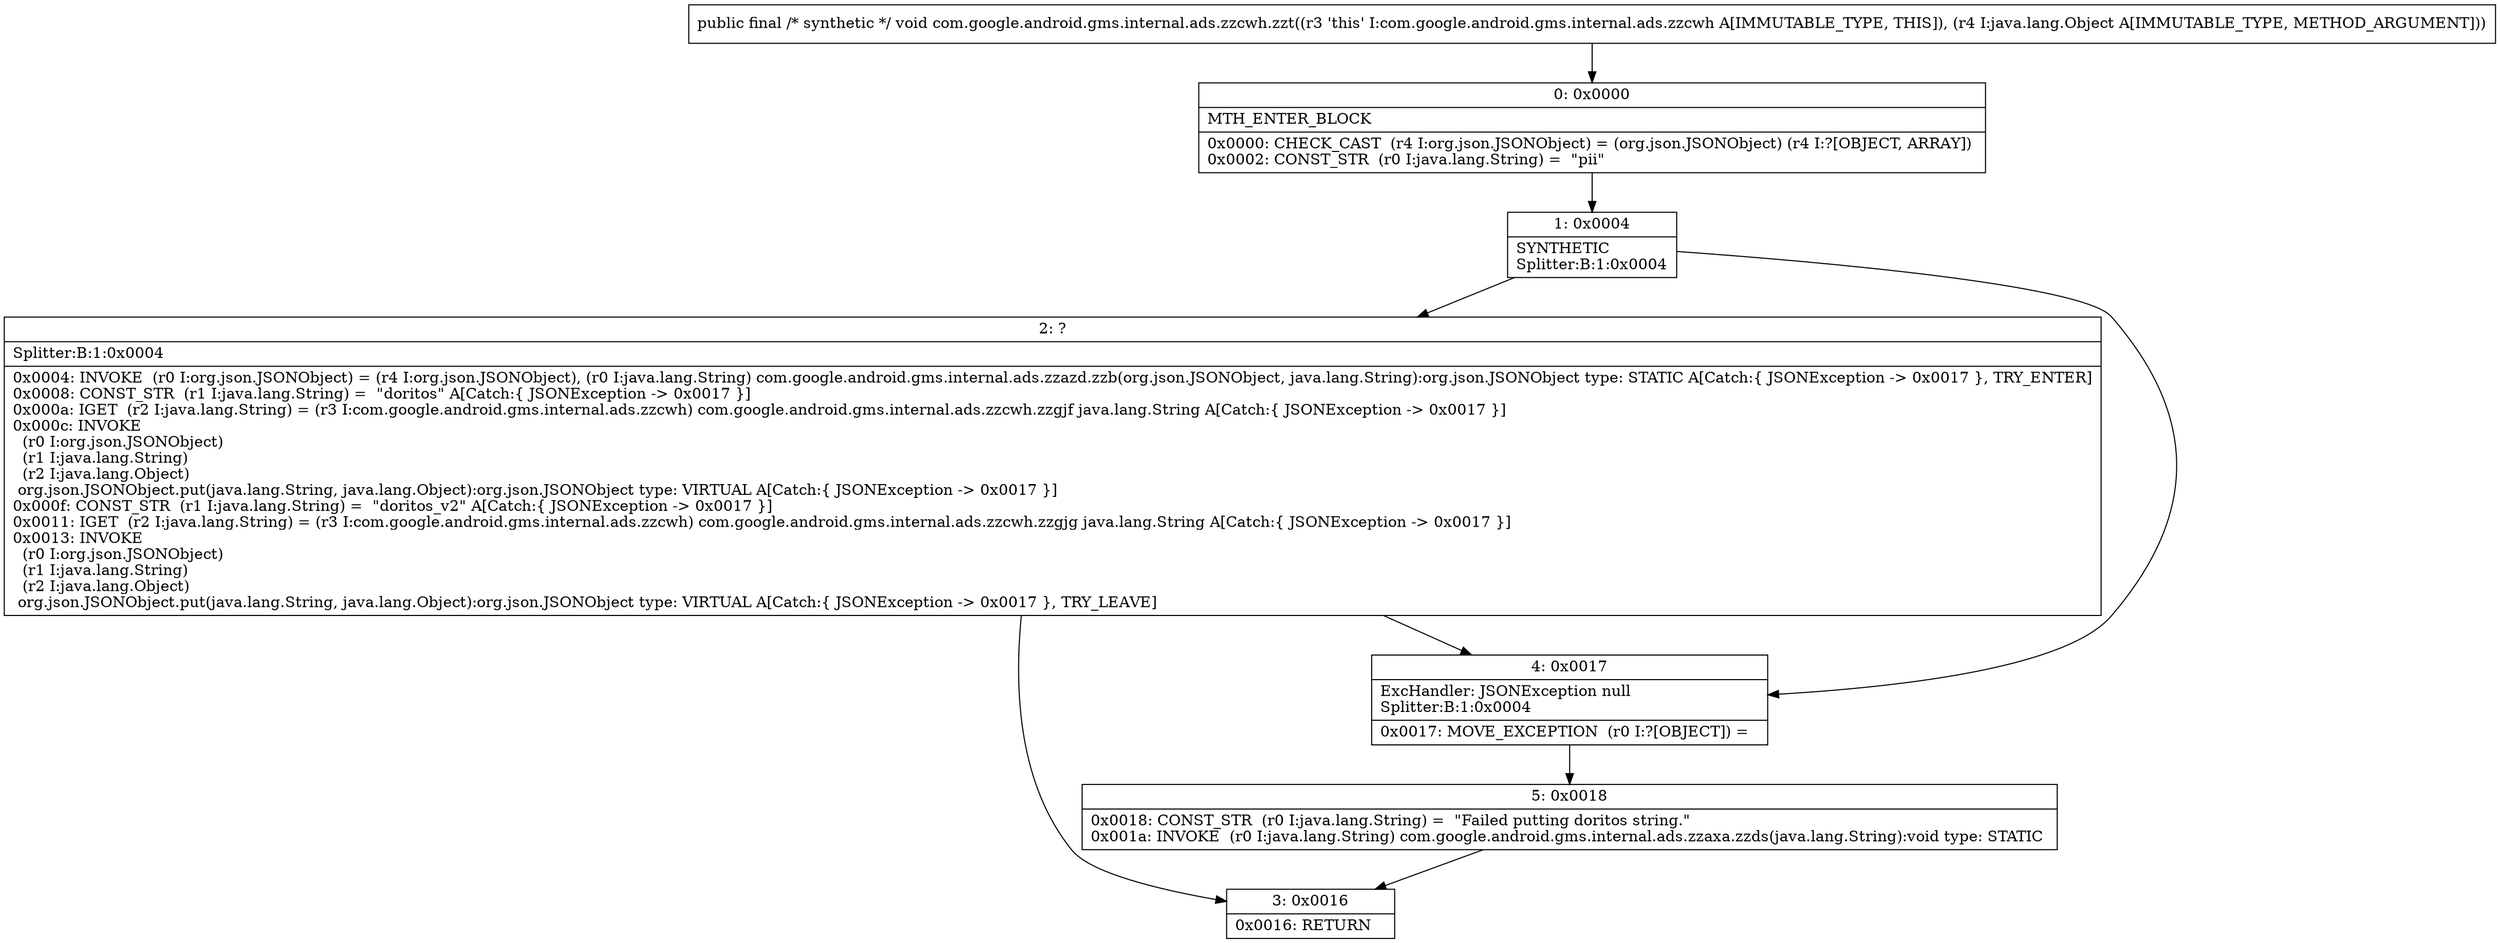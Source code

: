 digraph "CFG forcom.google.android.gms.internal.ads.zzcwh.zzt(Ljava\/lang\/Object;)V" {
Node_0 [shape=record,label="{0\:\ 0x0000|MTH_ENTER_BLOCK\l|0x0000: CHECK_CAST  (r4 I:org.json.JSONObject) = (org.json.JSONObject) (r4 I:?[OBJECT, ARRAY]) \l0x0002: CONST_STR  (r0 I:java.lang.String) =  \"pii\" \l}"];
Node_1 [shape=record,label="{1\:\ 0x0004|SYNTHETIC\lSplitter:B:1:0x0004\l}"];
Node_2 [shape=record,label="{2\:\ ?|Splitter:B:1:0x0004\l|0x0004: INVOKE  (r0 I:org.json.JSONObject) = (r4 I:org.json.JSONObject), (r0 I:java.lang.String) com.google.android.gms.internal.ads.zzazd.zzb(org.json.JSONObject, java.lang.String):org.json.JSONObject type: STATIC A[Catch:\{ JSONException \-\> 0x0017 \}, TRY_ENTER]\l0x0008: CONST_STR  (r1 I:java.lang.String) =  \"doritos\" A[Catch:\{ JSONException \-\> 0x0017 \}]\l0x000a: IGET  (r2 I:java.lang.String) = (r3 I:com.google.android.gms.internal.ads.zzcwh) com.google.android.gms.internal.ads.zzcwh.zzgjf java.lang.String A[Catch:\{ JSONException \-\> 0x0017 \}]\l0x000c: INVOKE  \l  (r0 I:org.json.JSONObject)\l  (r1 I:java.lang.String)\l  (r2 I:java.lang.Object)\l org.json.JSONObject.put(java.lang.String, java.lang.Object):org.json.JSONObject type: VIRTUAL A[Catch:\{ JSONException \-\> 0x0017 \}]\l0x000f: CONST_STR  (r1 I:java.lang.String) =  \"doritos_v2\" A[Catch:\{ JSONException \-\> 0x0017 \}]\l0x0011: IGET  (r2 I:java.lang.String) = (r3 I:com.google.android.gms.internal.ads.zzcwh) com.google.android.gms.internal.ads.zzcwh.zzgjg java.lang.String A[Catch:\{ JSONException \-\> 0x0017 \}]\l0x0013: INVOKE  \l  (r0 I:org.json.JSONObject)\l  (r1 I:java.lang.String)\l  (r2 I:java.lang.Object)\l org.json.JSONObject.put(java.lang.String, java.lang.Object):org.json.JSONObject type: VIRTUAL A[Catch:\{ JSONException \-\> 0x0017 \}, TRY_LEAVE]\l}"];
Node_3 [shape=record,label="{3\:\ 0x0016|0x0016: RETURN   \l}"];
Node_4 [shape=record,label="{4\:\ 0x0017|ExcHandler: JSONException null\lSplitter:B:1:0x0004\l|0x0017: MOVE_EXCEPTION  (r0 I:?[OBJECT]) =  \l}"];
Node_5 [shape=record,label="{5\:\ 0x0018|0x0018: CONST_STR  (r0 I:java.lang.String) =  \"Failed putting doritos string.\" \l0x001a: INVOKE  (r0 I:java.lang.String) com.google.android.gms.internal.ads.zzaxa.zzds(java.lang.String):void type: STATIC \l}"];
MethodNode[shape=record,label="{public final \/* synthetic *\/ void com.google.android.gms.internal.ads.zzcwh.zzt((r3 'this' I:com.google.android.gms.internal.ads.zzcwh A[IMMUTABLE_TYPE, THIS]), (r4 I:java.lang.Object A[IMMUTABLE_TYPE, METHOD_ARGUMENT])) }"];
MethodNode -> Node_0;
Node_0 -> Node_1;
Node_1 -> Node_2;
Node_1 -> Node_4;
Node_2 -> Node_3;
Node_2 -> Node_4;
Node_4 -> Node_5;
Node_5 -> Node_3;
}

